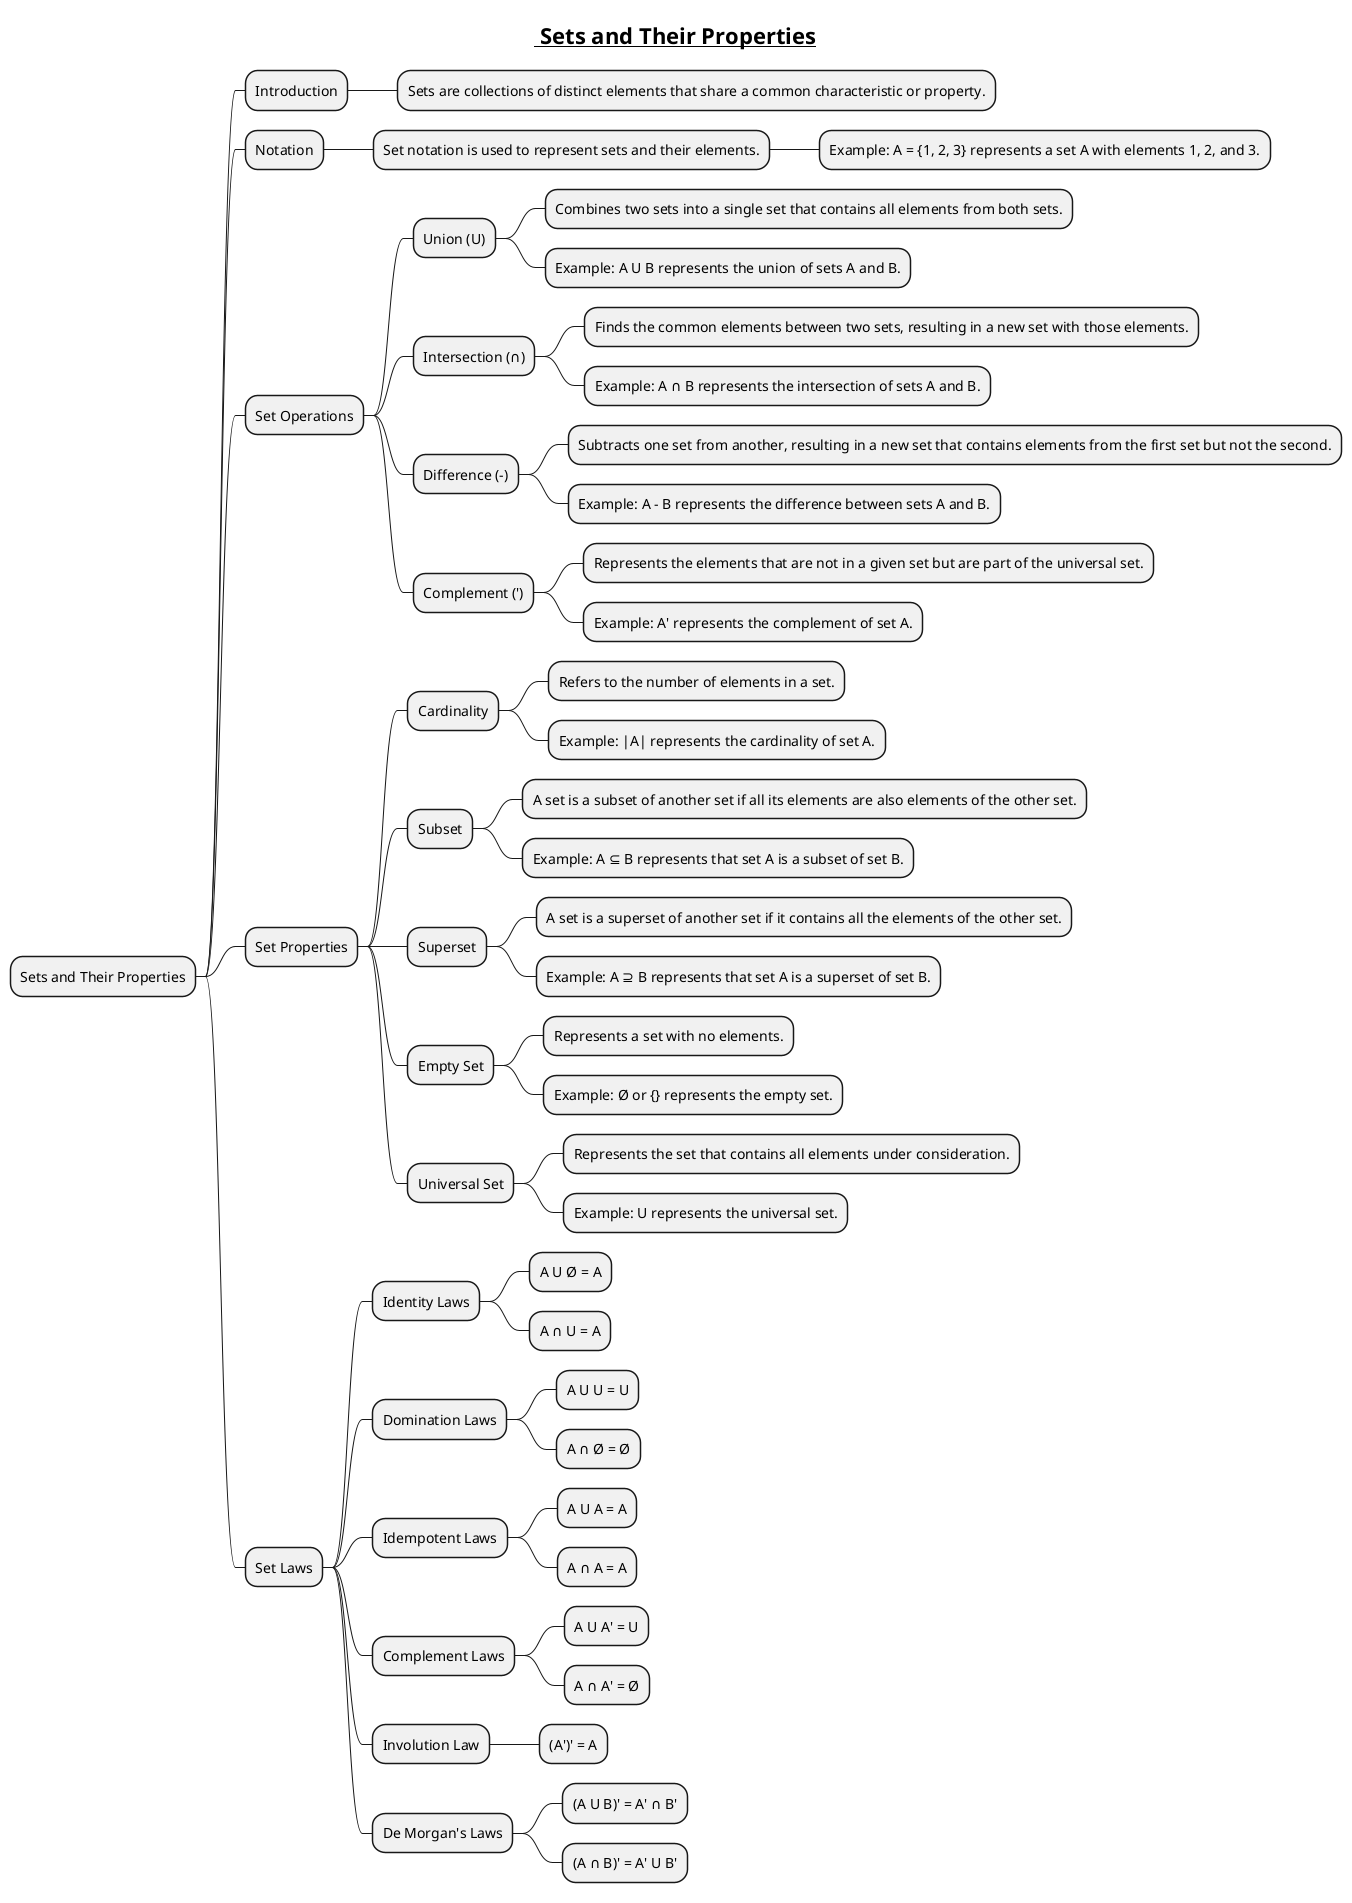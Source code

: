 @startmindmap
title =__ Sets and Their Properties__
* Sets and Their Properties
** Introduction
*** Sets are collections of distinct elements that share a common characteristic or property.
** Notation
*** Set notation is used to represent sets and their elements.
**** Example: A = {1, 2, 3} represents a set A with elements 1, 2, and 3.
** Set Operations
*** Union (U)
**** Combines two sets into a single set that contains all elements from both sets.
**** Example: A U B represents the union of sets A and B.
*** Intersection (∩)
**** Finds the common elements between two sets, resulting in a new set with those elements.
**** Example: A ∩ B represents the intersection of sets A and B.
*** Difference (-)
**** Subtracts one set from another, resulting in a new set that contains elements from the first set but not the second.
**** Example: A - B represents the difference between sets A and B.
*** Complement (')
**** Represents the elements that are not in a given set but are part of the universal set.
**** Example: A' represents the complement of set A.
** Set Properties
*** Cardinality
**** Refers to the number of elements in a set.
**** Example: |A| represents the cardinality of set A.
*** Subset
**** A set is a subset of another set if all its elements are also elements of the other set.
**** Example: A ⊆ B represents that set A is a subset of set B.
*** Superset
**** A set is a superset of another set if it contains all the elements of the other set.
**** Example: A ⊇ B represents that set A is a superset of set B.
*** Empty Set
**** Represents a set with no elements.
**** Example: Ø or {} represents the empty set.
*** Universal Set
**** Represents the set that contains all elements under consideration.
**** Example: U represents the universal set.
** Set Laws
*** Identity Laws
**** A U Ø = A
**** A ∩ U = A
*** Domination Laws
**** A U U = U
**** A ∩ Ø = Ø
*** Idempotent Laws
**** A U A = A
**** A ∩ A = A
*** Complement Laws
**** A U A' = U
**** A ∩ A' = Ø
*** Involution Law
**** (A')' = A
*** De Morgan's Laws
**** (A U B)' = A' ∩ B'
**** (A ∩ B)' = A' U B'
@endmindmap

